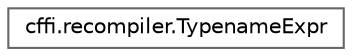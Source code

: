 digraph "Graphical Class Hierarchy"
{
 // LATEX_PDF_SIZE
  bgcolor="transparent";
  edge [fontname=Helvetica,fontsize=10,labelfontname=Helvetica,labelfontsize=10];
  node [fontname=Helvetica,fontsize=10,shape=box,height=0.2,width=0.4];
  rankdir="LR";
  Node0 [id="Node000000",label="cffi.recompiler.TypenameExpr",height=0.2,width=0.4,color="grey40", fillcolor="white", style="filled",URL="$classcffi_1_1recompiler_1_1_typename_expr.html",tooltip=" "];
}
